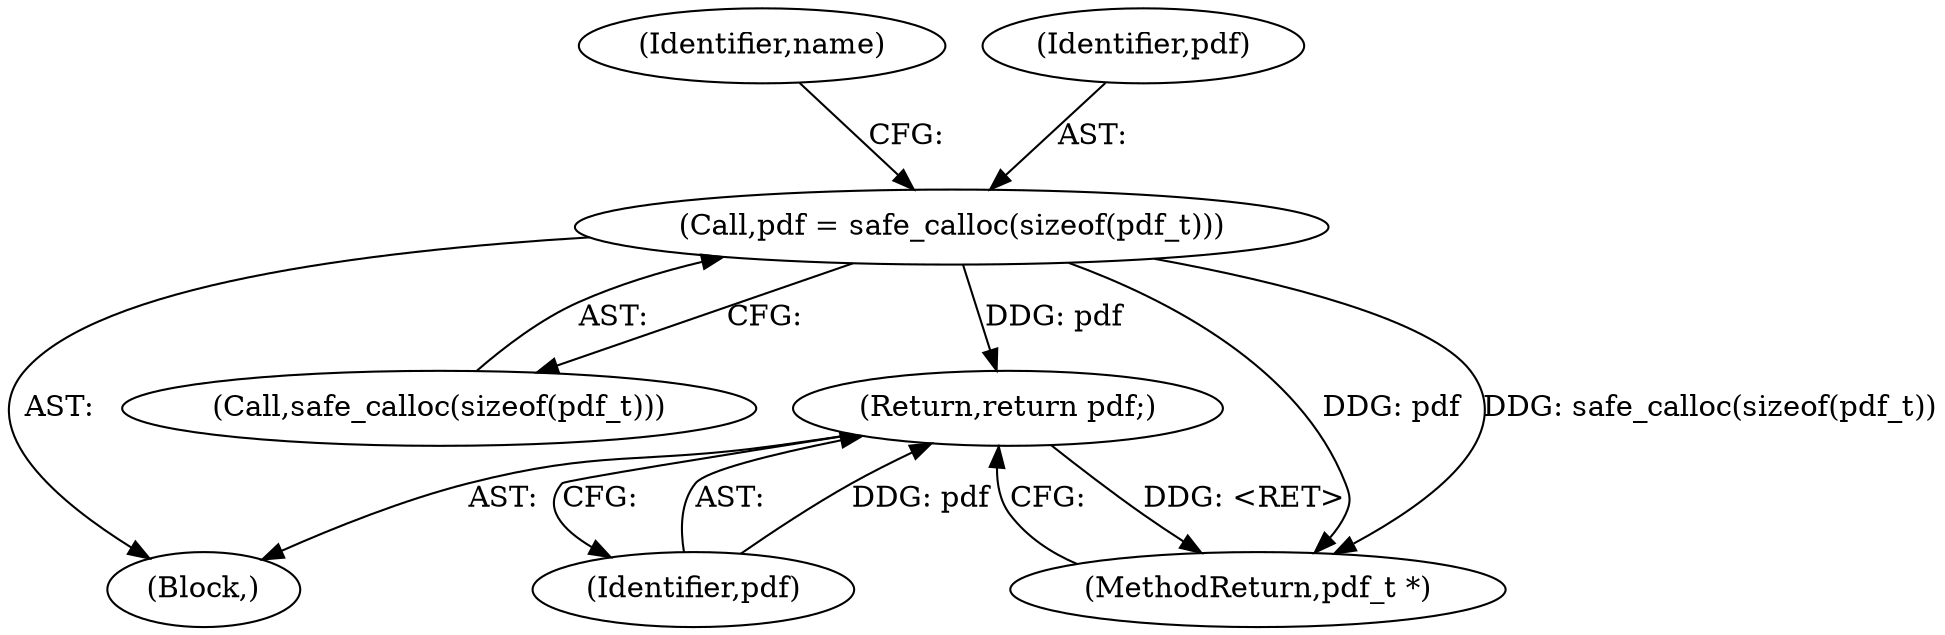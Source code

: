 digraph "0_pdfresurrect_0c4120fffa3dffe97b95c486a120eded82afe8a6_8@API" {
"1000107" [label="(Call,pdf = safe_calloc(sizeof(pdf_t)))"];
"1000157" [label="(Return,return pdf;)"];
"1000113" [label="(Identifier,name)"];
"1000109" [label="(Call,safe_calloc(sizeof(pdf_t)))"];
"1000157" [label="(Return,return pdf;)"];
"1000108" [label="(Identifier,pdf)"];
"1000158" [label="(Identifier,pdf)"];
"1000104" [label="(Block,)"];
"1000159" [label="(MethodReturn,pdf_t *)"];
"1000107" [label="(Call,pdf = safe_calloc(sizeof(pdf_t)))"];
"1000107" -> "1000104"  [label="AST: "];
"1000107" -> "1000109"  [label="CFG: "];
"1000108" -> "1000107"  [label="AST: "];
"1000109" -> "1000107"  [label="AST: "];
"1000113" -> "1000107"  [label="CFG: "];
"1000107" -> "1000159"  [label="DDG: pdf"];
"1000107" -> "1000159"  [label="DDG: safe_calloc(sizeof(pdf_t))"];
"1000107" -> "1000157"  [label="DDG: pdf"];
"1000157" -> "1000104"  [label="AST: "];
"1000157" -> "1000158"  [label="CFG: "];
"1000158" -> "1000157"  [label="AST: "];
"1000159" -> "1000157"  [label="CFG: "];
"1000157" -> "1000159"  [label="DDG: <RET>"];
"1000158" -> "1000157"  [label="DDG: pdf"];
}
